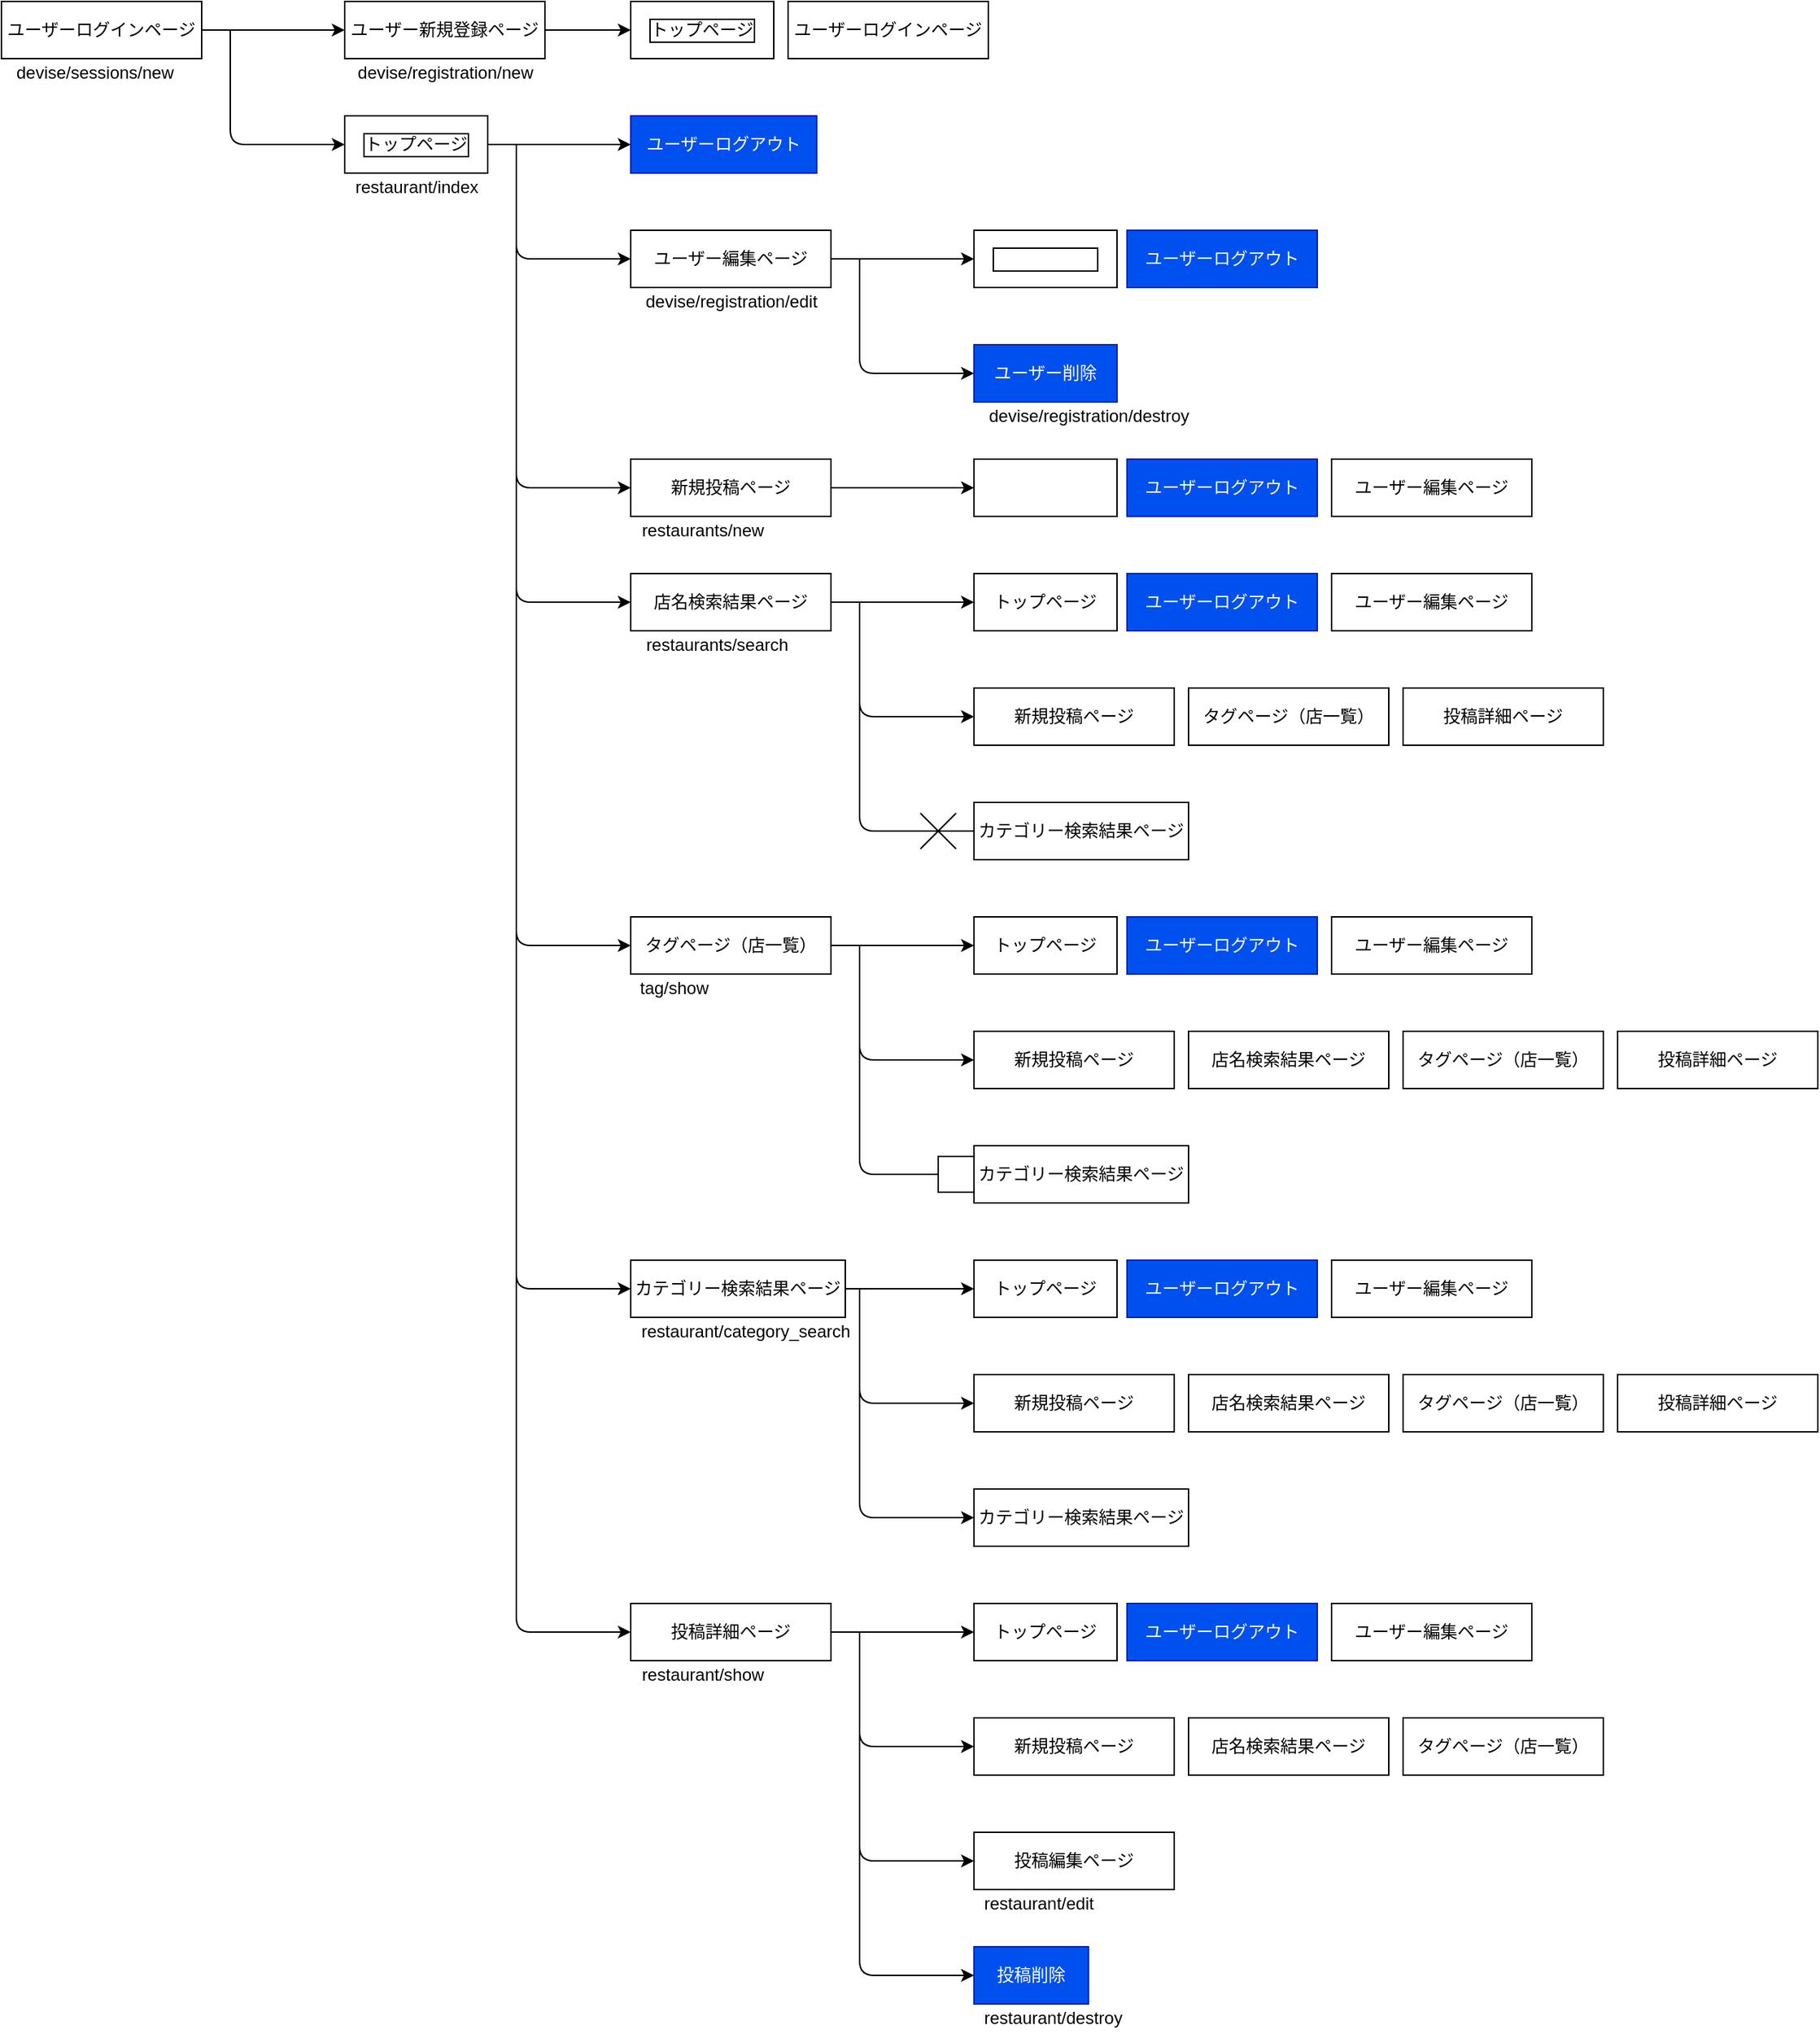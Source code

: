<mxfile>
    <diagram id="xSBL0TNyIxtkpwtp_-av" name="ページ1">
        <mxGraphModel dx="955" dy="424" grid="1" gridSize="10" guides="1" tooltips="1" connect="1" arrows="1" fold="1" page="1" pageScale="1" pageWidth="827" pageHeight="1169" math="0" shadow="0">
            <root>
                <mxCell id="0"/>
                <mxCell id="1" parent="0"/>
                <mxCell id="2" value="トップページ" style="whiteSpace=wrap;html=1;align=center;labelBackgroundColor=none;labelBorderColor=default;" parent="1" vertex="1">
                    <mxGeometry x="280" y="120" width="100" height="40" as="geometry"/>
                </mxCell>
                <mxCell id="3" value="新規投稿ページ" style="whiteSpace=wrap;html=1;align=center;" parent="1" vertex="1">
                    <mxGeometry x="480" y="360" width="140" height="40" as="geometry"/>
                </mxCell>
                <mxCell id="27" style="edgeStyle=none;html=1;exitX=1;exitY=0.5;exitDx=0;exitDy=0;entryX=0;entryY=0.5;entryDx=0;entryDy=0;" edge="1" parent="1" source="4" target="6">
                    <mxGeometry relative="1" as="geometry">
                        <mxPoint x="270" y="60" as="targetPoint"/>
                    </mxGeometry>
                </mxCell>
                <mxCell id="30" style="edgeStyle=none;html=1;entryX=0;entryY=0.5;entryDx=0;entryDy=0;" edge="1" parent="1" target="2">
                    <mxGeometry relative="1" as="geometry">
                        <mxPoint x="200" y="60" as="sourcePoint"/>
                        <Array as="points">
                            <mxPoint x="200" y="140"/>
                        </Array>
                    </mxGeometry>
                </mxCell>
                <mxCell id="4" value="ユーザーログインページ" style="whiteSpace=wrap;html=1;align=center;" parent="1" vertex="1">
                    <mxGeometry x="40" y="40" width="140" height="40" as="geometry"/>
                </mxCell>
                <mxCell id="115" style="edgeStyle=none;html=1;exitX=1;exitY=0.5;exitDx=0;exitDy=0;entryX=0;entryY=0.5;entryDx=0;entryDy=0;endArrow=classic;endFill=1;endSize=6;" edge="1" parent="1" source="5" target="106">
                    <mxGeometry relative="1" as="geometry"/>
                </mxCell>
                <mxCell id="5" value="投稿詳細ページ" style="whiteSpace=wrap;html=1;align=center;" parent="1" vertex="1">
                    <mxGeometry x="480" y="1160" width="140" height="40" as="geometry"/>
                </mxCell>
                <mxCell id="6" value="ユーザー新規登録ページ" style="whiteSpace=wrap;html=1;align=center;" parent="1" vertex="1">
                    <mxGeometry x="280" y="40" width="140" height="40" as="geometry"/>
                </mxCell>
                <mxCell id="45" style="edgeStyle=none;html=1;exitX=1;exitY=0.5;exitDx=0;exitDy=0;entryX=0;entryY=0.5;entryDx=0;entryDy=0;" edge="1" parent="1" source="7">
                    <mxGeometry relative="1" as="geometry">
                        <mxPoint x="720" y="220" as="targetPoint"/>
                    </mxGeometry>
                </mxCell>
                <mxCell id="7" value="ユーザー編集ページ" style="whiteSpace=wrap;html=1;align=center;" parent="1" vertex="1">
                    <mxGeometry x="480" y="200" width="140" height="40" as="geometry"/>
                </mxCell>
                <mxCell id="8" value="ユーザーログアウト" style="whiteSpace=wrap;html=1;align=center;fillColor=#0050ef;fontColor=#ffffff;strokeColor=#001DBC;" parent="1" vertex="1">
                    <mxGeometry x="480" y="120" width="130" height="40" as="geometry"/>
                </mxCell>
                <mxCell id="31" style="edgeStyle=none;html=1;exitX=1;exitY=0.5;exitDx=0;exitDy=0;" edge="1" parent="1">
                    <mxGeometry relative="1" as="geometry">
                        <mxPoint x="420" y="60" as="sourcePoint"/>
                        <mxPoint x="480" y="60" as="targetPoint"/>
                    </mxGeometry>
                </mxCell>
                <mxCell id="33" value="ユーザーログインページ" style="whiteSpace=wrap;html=1;align=center;" vertex="1" parent="1">
                    <mxGeometry x="590" y="40" width="140" height="40" as="geometry"/>
                </mxCell>
                <mxCell id="34" style="edgeStyle=none;html=1;exitX=1;exitY=0.5;exitDx=0;exitDy=0;entryX=0;entryY=0.5;entryDx=0;entryDy=0;" edge="1" parent="1">
                    <mxGeometry relative="1" as="geometry">
                        <mxPoint x="380" y="140" as="sourcePoint"/>
                        <mxPoint x="480" y="140" as="targetPoint"/>
                    </mxGeometry>
                </mxCell>
                <mxCell id="35" style="edgeStyle=none;html=1;entryX=0;entryY=0.5;entryDx=0;entryDy=0;" edge="1" parent="1">
                    <mxGeometry relative="1" as="geometry">
                        <mxPoint x="400" y="140" as="sourcePoint"/>
                        <mxPoint x="480" y="220" as="targetPoint"/>
                        <Array as="points">
                            <mxPoint x="400" y="220"/>
                        </Array>
                    </mxGeometry>
                </mxCell>
                <mxCell id="36" style="edgeStyle=none;html=1;entryX=0;entryY=0.5;entryDx=0;entryDy=0;" edge="1" parent="1" target="3">
                    <mxGeometry relative="1" as="geometry">
                        <mxPoint x="400" y="210" as="sourcePoint"/>
                        <mxPoint x="480" y="300" as="targetPoint"/>
                        <Array as="points">
                            <mxPoint x="400" y="380"/>
                        </Array>
                    </mxGeometry>
                </mxCell>
                <mxCell id="37" value="店名検索結果ページ" style="whiteSpace=wrap;html=1;align=center;" vertex="1" parent="1">
                    <mxGeometry x="480" y="440" width="140" height="40" as="geometry"/>
                </mxCell>
                <mxCell id="39" style="edgeStyle=none;html=1;entryX=0;entryY=0.5;entryDx=0;entryDy=0;" edge="1" parent="1">
                    <mxGeometry relative="1" as="geometry">
                        <mxPoint x="400" y="370" as="sourcePoint"/>
                        <mxPoint x="480" y="460" as="targetPoint"/>
                        <Array as="points">
                            <mxPoint x="400" y="460"/>
                        </Array>
                    </mxGeometry>
                </mxCell>
                <mxCell id="40" style="edgeStyle=none;html=1;entryX=0;entryY=0.5;entryDx=0;entryDy=0;" edge="1" parent="1" target="41">
                    <mxGeometry relative="1" as="geometry">
                        <mxPoint x="400" y="450" as="sourcePoint"/>
                        <mxPoint x="480" y="540" as="targetPoint"/>
                        <Array as="points">
                            <mxPoint x="400" y="700"/>
                        </Array>
                    </mxGeometry>
                </mxCell>
                <mxCell id="91" style="edgeStyle=none;html=1;exitX=1;exitY=0.5;exitDx=0;exitDy=0;entryX=0;entryY=0.5;entryDx=0;entryDy=0;endArrow=classic;endFill=1;endSize=6;" edge="1" parent="1" source="41" target="83">
                    <mxGeometry relative="1" as="geometry"/>
                </mxCell>
                <mxCell id="41" value="タグページ（店一覧）" style="whiteSpace=wrap;html=1;align=center;" vertex="1" parent="1">
                    <mxGeometry x="480" y="680" width="140" height="40" as="geometry"/>
                </mxCell>
                <mxCell id="42" style="edgeStyle=none;html=1;entryX=0;entryY=0.5;entryDx=0;entryDy=0;" edge="1" parent="1" target="43">
                    <mxGeometry relative="1" as="geometry">
                        <mxPoint x="400" y="690" as="sourcePoint"/>
                        <mxPoint x="480" y="780" as="targetPoint"/>
                        <Array as="points">
                            <mxPoint x="400" y="940"/>
                        </Array>
                    </mxGeometry>
                </mxCell>
                <mxCell id="104" style="edgeStyle=none;html=1;exitX=1;exitY=0.5;exitDx=0;exitDy=0;entryX=0;entryY=0.5;entryDx=0;entryDy=0;endArrow=classic;endFill=1;endSize=6;" edge="1" parent="1" source="43" target="95">
                    <mxGeometry relative="1" as="geometry"/>
                </mxCell>
                <mxCell id="43" value="カテゴリー検索結果ページ" style="whiteSpace=wrap;html=1;align=center;" vertex="1" parent="1">
                    <mxGeometry x="480" y="920" width="150" height="40" as="geometry"/>
                </mxCell>
                <mxCell id="44" style="edgeStyle=none;html=1;entryX=0;entryY=0.5;entryDx=0;entryDy=0;" edge="1" parent="1">
                    <mxGeometry relative="1" as="geometry">
                        <mxPoint x="400" y="930" as="sourcePoint"/>
                        <mxPoint x="480" y="1180" as="targetPoint"/>
                        <Array as="points">
                            <mxPoint x="400" y="1180"/>
                        </Array>
                    </mxGeometry>
                </mxCell>
                <mxCell id="46" value="ユーザーログアウト" style="whiteSpace=wrap;html=1;align=center;fillColor=#0050ef;fontColor=#ffffff;strokeColor=#001DBC;" vertex="1" parent="1">
                    <mxGeometry x="827" y="200" width="133" height="40" as="geometry"/>
                </mxCell>
                <mxCell id="48" value="ユーザー削除" style="whiteSpace=wrap;html=1;align=center;fillColor=#0050ef;fontColor=#ffffff;strokeColor=#001DBC;" vertex="1" parent="1">
                    <mxGeometry x="720" y="280" width="100" height="40" as="geometry"/>
                </mxCell>
                <mxCell id="49" style="edgeStyle=none;html=1;entryX=0;entryY=0.5;entryDx=0;entryDy=0;" edge="1" parent="1">
                    <mxGeometry relative="1" as="geometry">
                        <mxPoint x="640" y="220" as="sourcePoint"/>
                        <mxPoint x="720" y="300" as="targetPoint"/>
                        <Array as="points">
                            <mxPoint x="640" y="300"/>
                        </Array>
                    </mxGeometry>
                </mxCell>
                <mxCell id="50" value="トップページ" style="whiteSpace=wrap;html=1;align=center;fontColor=#FFFFFF;labelBorderColor=default;" vertex="1" parent="1">
                    <mxGeometry x="720" y="200" width="100" height="40" as="geometry"/>
                </mxCell>
                <mxCell id="52" style="edgeStyle=none;html=1;exitX=1;exitY=0.5;exitDx=0;exitDy=0;entryX=0;entryY=0.5;entryDx=0;entryDy=0;" edge="1" parent="1">
                    <mxGeometry relative="1" as="geometry">
                        <mxPoint x="620" y="380" as="sourcePoint"/>
                        <mxPoint x="720" y="380" as="targetPoint"/>
                    </mxGeometry>
                </mxCell>
                <mxCell id="53" value="ユーザーログアウト" style="whiteSpace=wrap;html=1;align=center;fillColor=#0050ef;fontColor=#ffffff;strokeColor=#001DBC;" vertex="1" parent="1">
                    <mxGeometry x="827" y="360" width="133" height="40" as="geometry"/>
                </mxCell>
                <mxCell id="56" value="トップページ" style="whiteSpace=wrap;html=1;align=center;fontColor=#FFFFFF;labelBorderColor=#FFFFFF;" vertex="1" parent="1">
                    <mxGeometry x="720" y="360" width="100" height="40" as="geometry"/>
                </mxCell>
                <mxCell id="57" value="ユーザー編集ページ" style="whiteSpace=wrap;html=1;align=center;" vertex="1" parent="1">
                    <mxGeometry x="970" y="360" width="140" height="40" as="geometry"/>
                </mxCell>
                <mxCell id="59" value="トップページ" style="whiteSpace=wrap;html=1;align=center;labelBorderColor=default;" vertex="1" parent="1">
                    <mxGeometry x="480" y="40" width="100" height="40" as="geometry"/>
                </mxCell>
                <mxCell id="60" style="edgeStyle=none;html=1;exitX=1;exitY=0.5;exitDx=0;exitDy=0;entryX=0;entryY=0.5;entryDx=0;entryDy=0;" edge="1" parent="1">
                    <mxGeometry relative="1" as="geometry">
                        <mxPoint x="620" y="460" as="sourcePoint"/>
                        <mxPoint x="720" y="460" as="targetPoint"/>
                    </mxGeometry>
                </mxCell>
                <mxCell id="61" value="ユーザーログアウト" style="whiteSpace=wrap;html=1;align=center;fillColor=#0050ef;fontColor=#ffffff;strokeColor=#001DBC;" vertex="1" parent="1">
                    <mxGeometry x="827" y="440" width="133" height="40" as="geometry"/>
                </mxCell>
                <mxCell id="62" value="トップページ" style="whiteSpace=wrap;html=1;align=center;labelBorderColor=none;" vertex="1" parent="1">
                    <mxGeometry x="720" y="440" width="100" height="40" as="geometry"/>
                </mxCell>
                <mxCell id="63" value="ユーザー編集ページ" style="whiteSpace=wrap;html=1;align=center;" vertex="1" parent="1">
                    <mxGeometry x="970" y="440" width="140" height="40" as="geometry"/>
                </mxCell>
                <mxCell id="64" style="edgeStyle=none;html=1;entryX=0;entryY=0.5;entryDx=0;entryDy=0;" edge="1" parent="1">
                    <mxGeometry relative="1" as="geometry">
                        <mxPoint x="640" y="460" as="sourcePoint"/>
                        <mxPoint x="720" y="540" as="targetPoint"/>
                        <Array as="points">
                            <mxPoint x="640" y="540"/>
                        </Array>
                    </mxGeometry>
                </mxCell>
                <mxCell id="65" value="新規投稿ページ" style="whiteSpace=wrap;html=1;align=center;" vertex="1" parent="1">
                    <mxGeometry x="720" y="520" width="140" height="40" as="geometry"/>
                </mxCell>
                <mxCell id="66" value="タグページ（店一覧）" style="whiteSpace=wrap;html=1;align=center;" vertex="1" parent="1">
                    <mxGeometry x="870" y="520" width="140" height="40" as="geometry"/>
                </mxCell>
                <mxCell id="67" value="カテゴリー検索結果ページ" style="whiteSpace=wrap;html=1;align=center;" vertex="1" parent="1">
                    <mxGeometry x="720" y="600" width="150" height="40" as="geometry"/>
                </mxCell>
                <mxCell id="68" style="edgeStyle=none;html=1;entryX=0;entryY=0.5;entryDx=0;entryDy=0;endArrow=cross;endFill=0;endSize=23;" edge="1" parent="1">
                    <mxGeometry relative="1" as="geometry">
                        <mxPoint x="640" y="530" as="sourcePoint"/>
                        <mxPoint x="720" y="620" as="targetPoint"/>
                        <Array as="points">
                            <mxPoint x="640" y="620"/>
                        </Array>
                    </mxGeometry>
                </mxCell>
                <mxCell id="69" value="投稿詳細ページ" style="whiteSpace=wrap;html=1;align=center;" vertex="1" parent="1">
                    <mxGeometry x="1020" y="520" width="140" height="40" as="geometry"/>
                </mxCell>
                <mxCell id="72" value="restaurants/search" style="text;html=1;align=center;verticalAlign=middle;resizable=0;points=[];autosize=1;strokeColor=none;fillColor=none;" vertex="1" parent="1">
                    <mxGeometry x="480" y="480" width="120" height="20" as="geometry"/>
                </mxCell>
                <mxCell id="73" value="restaurants/new" style="text;html=1;align=center;verticalAlign=middle;resizable=0;points=[];autosize=1;strokeColor=none;fillColor=none;" vertex="1" parent="1">
                    <mxGeometry x="480" y="400" width="100" height="20" as="geometry"/>
                </mxCell>
                <mxCell id="74" value="devise/registration/edit" style="text;html=1;align=center;verticalAlign=middle;resizable=0;points=[];autosize=1;strokeColor=none;fillColor=none;" vertex="1" parent="1">
                    <mxGeometry x="480" y="240" width="140" height="20" as="geometry"/>
                </mxCell>
                <mxCell id="75" value="restaurant/index" style="text;html=1;align=center;verticalAlign=middle;resizable=0;points=[];autosize=1;strokeColor=none;fillColor=none;" vertex="1" parent="1">
                    <mxGeometry x="280" y="160" width="100" height="20" as="geometry"/>
                </mxCell>
                <mxCell id="76" value="devise/registration/new" style="text;html=1;align=center;verticalAlign=middle;resizable=0;points=[];autosize=1;strokeColor=none;fillColor=none;" vertex="1" parent="1">
                    <mxGeometry x="280" y="80" width="140" height="20" as="geometry"/>
                </mxCell>
                <mxCell id="77" value="devise/sessions/new" style="text;html=1;align=center;verticalAlign=middle;resizable=0;points=[];autosize=1;strokeColor=none;fillColor=none;" vertex="1" parent="1">
                    <mxGeometry x="40" y="80" width="130" height="20" as="geometry"/>
                </mxCell>
                <mxCell id="78" value="tag/show" style="text;html=1;align=center;verticalAlign=middle;resizable=0;points=[];autosize=1;strokeColor=none;fillColor=none;" vertex="1" parent="1">
                    <mxGeometry x="480" y="720" width="60" height="20" as="geometry"/>
                </mxCell>
                <mxCell id="79" value="restaurant/category_search" style="text;html=1;align=center;verticalAlign=middle;resizable=0;points=[];autosize=1;strokeColor=none;fillColor=none;" vertex="1" parent="1">
                    <mxGeometry x="480" y="960" width="160" height="20" as="geometry"/>
                </mxCell>
                <mxCell id="80" value="restaurant/show" style="text;html=1;align=center;verticalAlign=middle;resizable=0;points=[];autosize=1;strokeColor=none;fillColor=none;" vertex="1" parent="1">
                    <mxGeometry x="480" y="1200" width="100" height="20" as="geometry"/>
                </mxCell>
                <mxCell id="81" value="devise/registration/destroy" style="text;html=1;align=center;verticalAlign=middle;resizable=0;points=[];autosize=1;strokeColor=none;fillColor=none;" vertex="1" parent="1">
                    <mxGeometry x="720" y="320" width="160" height="20" as="geometry"/>
                </mxCell>
                <mxCell id="82" value="ユーザーログアウト" style="whiteSpace=wrap;html=1;align=center;fillColor=#0050ef;fontColor=#ffffff;strokeColor=#001DBC;" vertex="1" parent="1">
                    <mxGeometry x="827" y="680" width="133" height="40" as="geometry"/>
                </mxCell>
                <mxCell id="83" value="トップページ" style="whiteSpace=wrap;html=1;align=center;" vertex="1" parent="1">
                    <mxGeometry x="720" y="680" width="100" height="40" as="geometry"/>
                </mxCell>
                <mxCell id="84" value="ユーザー編集ページ" style="whiteSpace=wrap;html=1;align=center;" vertex="1" parent="1">
                    <mxGeometry x="970" y="680" width="140" height="40" as="geometry"/>
                </mxCell>
                <mxCell id="85" style="edgeStyle=none;html=1;entryX=0;entryY=0.5;entryDx=0;entryDy=0;" edge="1" parent="1">
                    <mxGeometry relative="1" as="geometry">
                        <mxPoint x="640" y="700" as="sourcePoint"/>
                        <mxPoint x="720" y="780" as="targetPoint"/>
                        <Array as="points">
                            <mxPoint x="640" y="780"/>
                        </Array>
                    </mxGeometry>
                </mxCell>
                <mxCell id="86" value="新規投稿ページ" style="whiteSpace=wrap;html=1;align=center;" vertex="1" parent="1">
                    <mxGeometry x="720" y="760" width="140" height="40" as="geometry"/>
                </mxCell>
                <mxCell id="87" value="タグページ（店一覧）" style="whiteSpace=wrap;html=1;align=center;" vertex="1" parent="1">
                    <mxGeometry x="1020" y="760" width="140" height="40" as="geometry"/>
                </mxCell>
                <mxCell id="88" value="カテゴリー検索結果ページ" style="whiteSpace=wrap;html=1;align=center;" vertex="1" parent="1">
                    <mxGeometry x="720" y="840" width="150" height="40" as="geometry"/>
                </mxCell>
                <mxCell id="89" style="edgeStyle=none;html=1;entryX=0;entryY=0.5;entryDx=0;entryDy=0;endArrow=box;endFill=0;endSize=23;" edge="1" parent="1">
                    <mxGeometry relative="1" as="geometry">
                        <mxPoint x="640" y="770" as="sourcePoint"/>
                        <mxPoint x="720" y="860" as="targetPoint"/>
                        <Array as="points">
                            <mxPoint x="640" y="860"/>
                        </Array>
                    </mxGeometry>
                </mxCell>
                <mxCell id="90" value="投稿詳細ページ" style="whiteSpace=wrap;html=1;align=center;" vertex="1" parent="1">
                    <mxGeometry x="1170" y="760" width="140" height="40" as="geometry"/>
                </mxCell>
                <mxCell id="92" value="店名検索結果ページ" style="whiteSpace=wrap;html=1;align=center;" vertex="1" parent="1">
                    <mxGeometry x="870" y="760" width="140" height="40" as="geometry"/>
                </mxCell>
                <mxCell id="94" value="ユーザーログアウト" style="whiteSpace=wrap;html=1;align=center;fillColor=#0050ef;fontColor=#ffffff;strokeColor=#001DBC;" vertex="1" parent="1">
                    <mxGeometry x="827" y="920" width="133" height="40" as="geometry"/>
                </mxCell>
                <mxCell id="95" value="トップページ" style="whiteSpace=wrap;html=1;align=center;" vertex="1" parent="1">
                    <mxGeometry x="720" y="920" width="100" height="40" as="geometry"/>
                </mxCell>
                <mxCell id="96" value="ユーザー編集ページ" style="whiteSpace=wrap;html=1;align=center;" vertex="1" parent="1">
                    <mxGeometry x="970" y="920" width="140" height="40" as="geometry"/>
                </mxCell>
                <mxCell id="97" style="edgeStyle=none;html=1;entryX=0;entryY=0.5;entryDx=0;entryDy=0;" edge="1" parent="1">
                    <mxGeometry relative="1" as="geometry">
                        <mxPoint x="640" y="940" as="sourcePoint"/>
                        <mxPoint x="720" y="1020" as="targetPoint"/>
                        <Array as="points">
                            <mxPoint x="640" y="1020"/>
                        </Array>
                    </mxGeometry>
                </mxCell>
                <mxCell id="98" value="新規投稿ページ" style="whiteSpace=wrap;html=1;align=center;" vertex="1" parent="1">
                    <mxGeometry x="720" y="1000" width="140" height="40" as="geometry"/>
                </mxCell>
                <mxCell id="99" value="タグページ（店一覧）" style="whiteSpace=wrap;html=1;align=center;" vertex="1" parent="1">
                    <mxGeometry x="1020" y="1000" width="140" height="40" as="geometry"/>
                </mxCell>
                <mxCell id="100" value="カテゴリー検索結果ページ" style="whiteSpace=wrap;html=1;align=center;" vertex="1" parent="1">
                    <mxGeometry x="720" y="1080" width="150" height="40" as="geometry"/>
                </mxCell>
                <mxCell id="101" style="edgeStyle=none;html=1;entryX=0;entryY=0.5;entryDx=0;entryDy=0;endArrow=classic;endFill=1;endSize=6;" edge="1" parent="1">
                    <mxGeometry relative="1" as="geometry">
                        <mxPoint x="640" y="1010" as="sourcePoint"/>
                        <mxPoint x="720" y="1100" as="targetPoint"/>
                        <Array as="points">
                            <mxPoint x="640" y="1100"/>
                        </Array>
                    </mxGeometry>
                </mxCell>
                <mxCell id="102" value="投稿詳細ページ" style="whiteSpace=wrap;html=1;align=center;" vertex="1" parent="1">
                    <mxGeometry x="1170" y="1000" width="140" height="40" as="geometry"/>
                </mxCell>
                <mxCell id="103" value="店名検索結果ページ" style="whiteSpace=wrap;html=1;align=center;" vertex="1" parent="1">
                    <mxGeometry x="870" y="1000" width="140" height="40" as="geometry"/>
                </mxCell>
                <mxCell id="105" value="ユーザーログアウト" style="whiteSpace=wrap;html=1;align=center;fillColor=#0050ef;fontColor=#ffffff;strokeColor=#001DBC;" vertex="1" parent="1">
                    <mxGeometry x="827" y="1160" width="133" height="40" as="geometry"/>
                </mxCell>
                <mxCell id="106" value="トップページ" style="whiteSpace=wrap;html=1;align=center;" vertex="1" parent="1">
                    <mxGeometry x="720" y="1160" width="100" height="40" as="geometry"/>
                </mxCell>
                <mxCell id="107" value="ユーザー編集ページ" style="whiteSpace=wrap;html=1;align=center;" vertex="1" parent="1">
                    <mxGeometry x="970" y="1160" width="140" height="40" as="geometry"/>
                </mxCell>
                <mxCell id="108" style="edgeStyle=none;html=1;entryX=0;entryY=0.5;entryDx=0;entryDy=0;" edge="1" parent="1">
                    <mxGeometry relative="1" as="geometry">
                        <mxPoint x="640" y="1180" as="sourcePoint"/>
                        <mxPoint x="720" y="1260" as="targetPoint"/>
                        <Array as="points">
                            <mxPoint x="640" y="1260"/>
                        </Array>
                    </mxGeometry>
                </mxCell>
                <mxCell id="109" value="新規投稿ページ" style="whiteSpace=wrap;html=1;align=center;" vertex="1" parent="1">
                    <mxGeometry x="720" y="1240" width="140" height="40" as="geometry"/>
                </mxCell>
                <mxCell id="110" value="タグページ（店一覧）" style="whiteSpace=wrap;html=1;align=center;" vertex="1" parent="1">
                    <mxGeometry x="1020" y="1240" width="140" height="40" as="geometry"/>
                </mxCell>
                <mxCell id="111" value="投稿編集ページ" style="whiteSpace=wrap;html=1;align=center;" vertex="1" parent="1">
                    <mxGeometry x="720" y="1320" width="140" height="40" as="geometry"/>
                </mxCell>
                <mxCell id="112" style="edgeStyle=none;html=1;entryX=0;entryY=0.5;entryDx=0;entryDy=0;endArrow=classic;endFill=1;endSize=6;" edge="1" parent="1">
                    <mxGeometry relative="1" as="geometry">
                        <mxPoint x="640" y="1250" as="sourcePoint"/>
                        <mxPoint x="720" y="1340" as="targetPoint"/>
                        <Array as="points">
                            <mxPoint x="640" y="1340"/>
                        </Array>
                    </mxGeometry>
                </mxCell>
                <mxCell id="114" value="店名検索結果ページ" style="whiteSpace=wrap;html=1;align=center;" vertex="1" parent="1">
                    <mxGeometry x="870" y="1240" width="140" height="40" as="geometry"/>
                </mxCell>
                <mxCell id="116" value="投稿削除" style="whiteSpace=wrap;html=1;align=center;fillColor=#0050ef;fontColor=#ffffff;strokeColor=#001DBC;" vertex="1" parent="1">
                    <mxGeometry x="720" y="1400" width="80" height="40" as="geometry"/>
                </mxCell>
                <mxCell id="117" style="edgeStyle=none;html=1;entryX=0;entryY=0.5;entryDx=0;entryDy=0;endArrow=classic;endFill=1;endSize=6;" edge="1" parent="1">
                    <mxGeometry relative="1" as="geometry">
                        <mxPoint x="640" y="1330" as="sourcePoint"/>
                        <mxPoint x="720" y="1420" as="targetPoint"/>
                        <Array as="points">
                            <mxPoint x="640" y="1420"/>
                        </Array>
                    </mxGeometry>
                </mxCell>
                <mxCell id="118" value="restaurant/edit" style="text;html=1;align=center;verticalAlign=middle;resizable=0;points=[];autosize=1;strokeColor=none;fillColor=none;" vertex="1" parent="1">
                    <mxGeometry x="720" y="1360" width="90" height="20" as="geometry"/>
                </mxCell>
                <mxCell id="119" value="restaurant/destroy" style="text;html=1;align=center;verticalAlign=middle;resizable=0;points=[];autosize=1;strokeColor=none;fillColor=none;" vertex="1" parent="1">
                    <mxGeometry x="720" y="1440" width="110" height="20" as="geometry"/>
                </mxCell>
            </root>
        </mxGraphModel>
    </diagram>
</mxfile>